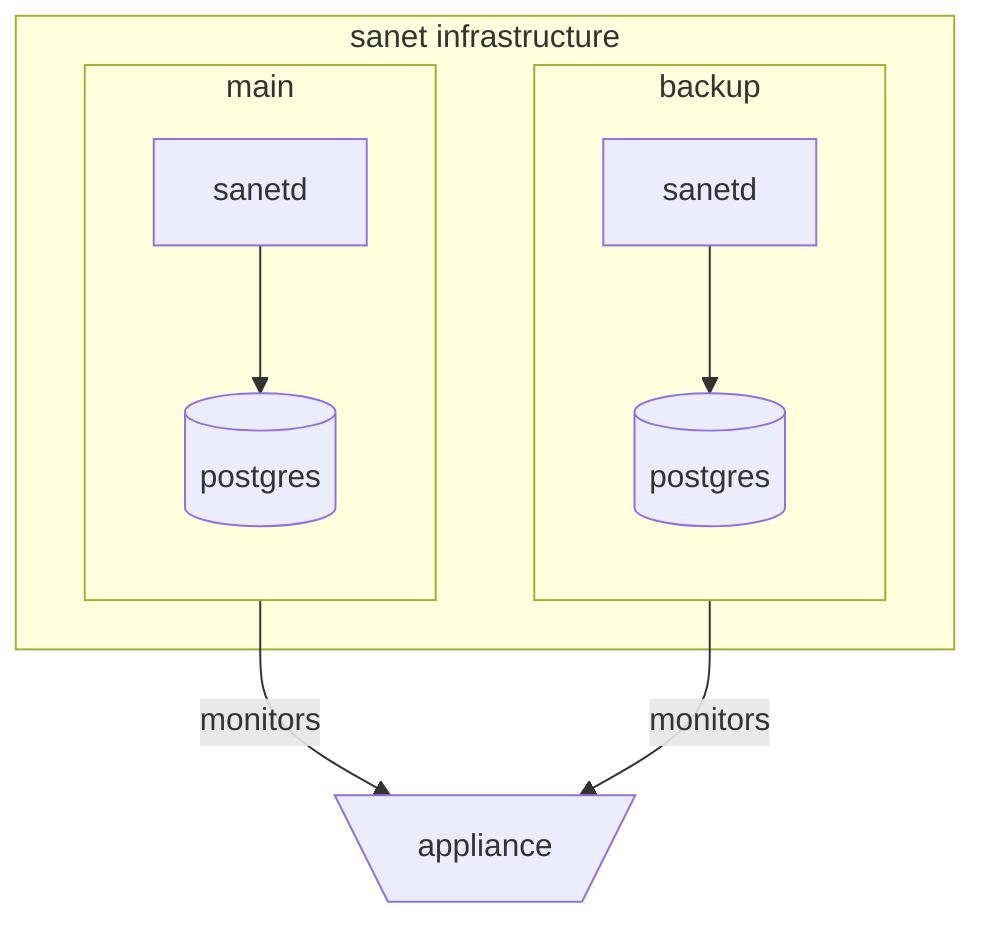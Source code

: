 flowchart TD
subgraph sanet infrastructure
direction LR
subgraph main
direction TB
A[sanetd]
B[(postgres)]
end
subgraph backup
direction TB
C[sanetd]
D[(postgres)]
end
end

E[\appliance/]

A --> B
C --> D
main & backup --monitors --> E